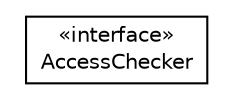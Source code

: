 #!/usr/local/bin/dot
#
# Class diagram 
# Generated by UMLGraph version R5_6-24-gf6e263 (http://www.umlgraph.org/)
#

digraph G {
	edge [fontname="Helvetica",fontsize=10,labelfontname="Helvetica",labelfontsize=10];
	node [fontname="Helvetica",fontsize=10,shape=plaintext];
	nodesep=0.25;
	ranksep=0.5;
	// org.universAAL.security.authorisator.interfaces.AccessChecker
	c917523 [label=<<table title="org.universAAL.security.authorisator.interfaces.AccessChecker" border="0" cellborder="1" cellspacing="0" cellpadding="2" port="p" href="./AccessChecker.html">
		<tr><td><table border="0" cellspacing="0" cellpadding="1">
<tr><td align="center" balign="center"> &#171;interface&#187; </td></tr>
<tr><td align="center" balign="center"> AccessChecker </td></tr>
		</table></td></tr>
		</table>>, URL="./AccessChecker.html", fontname="Helvetica", fontcolor="black", fontsize=10.0];
}

